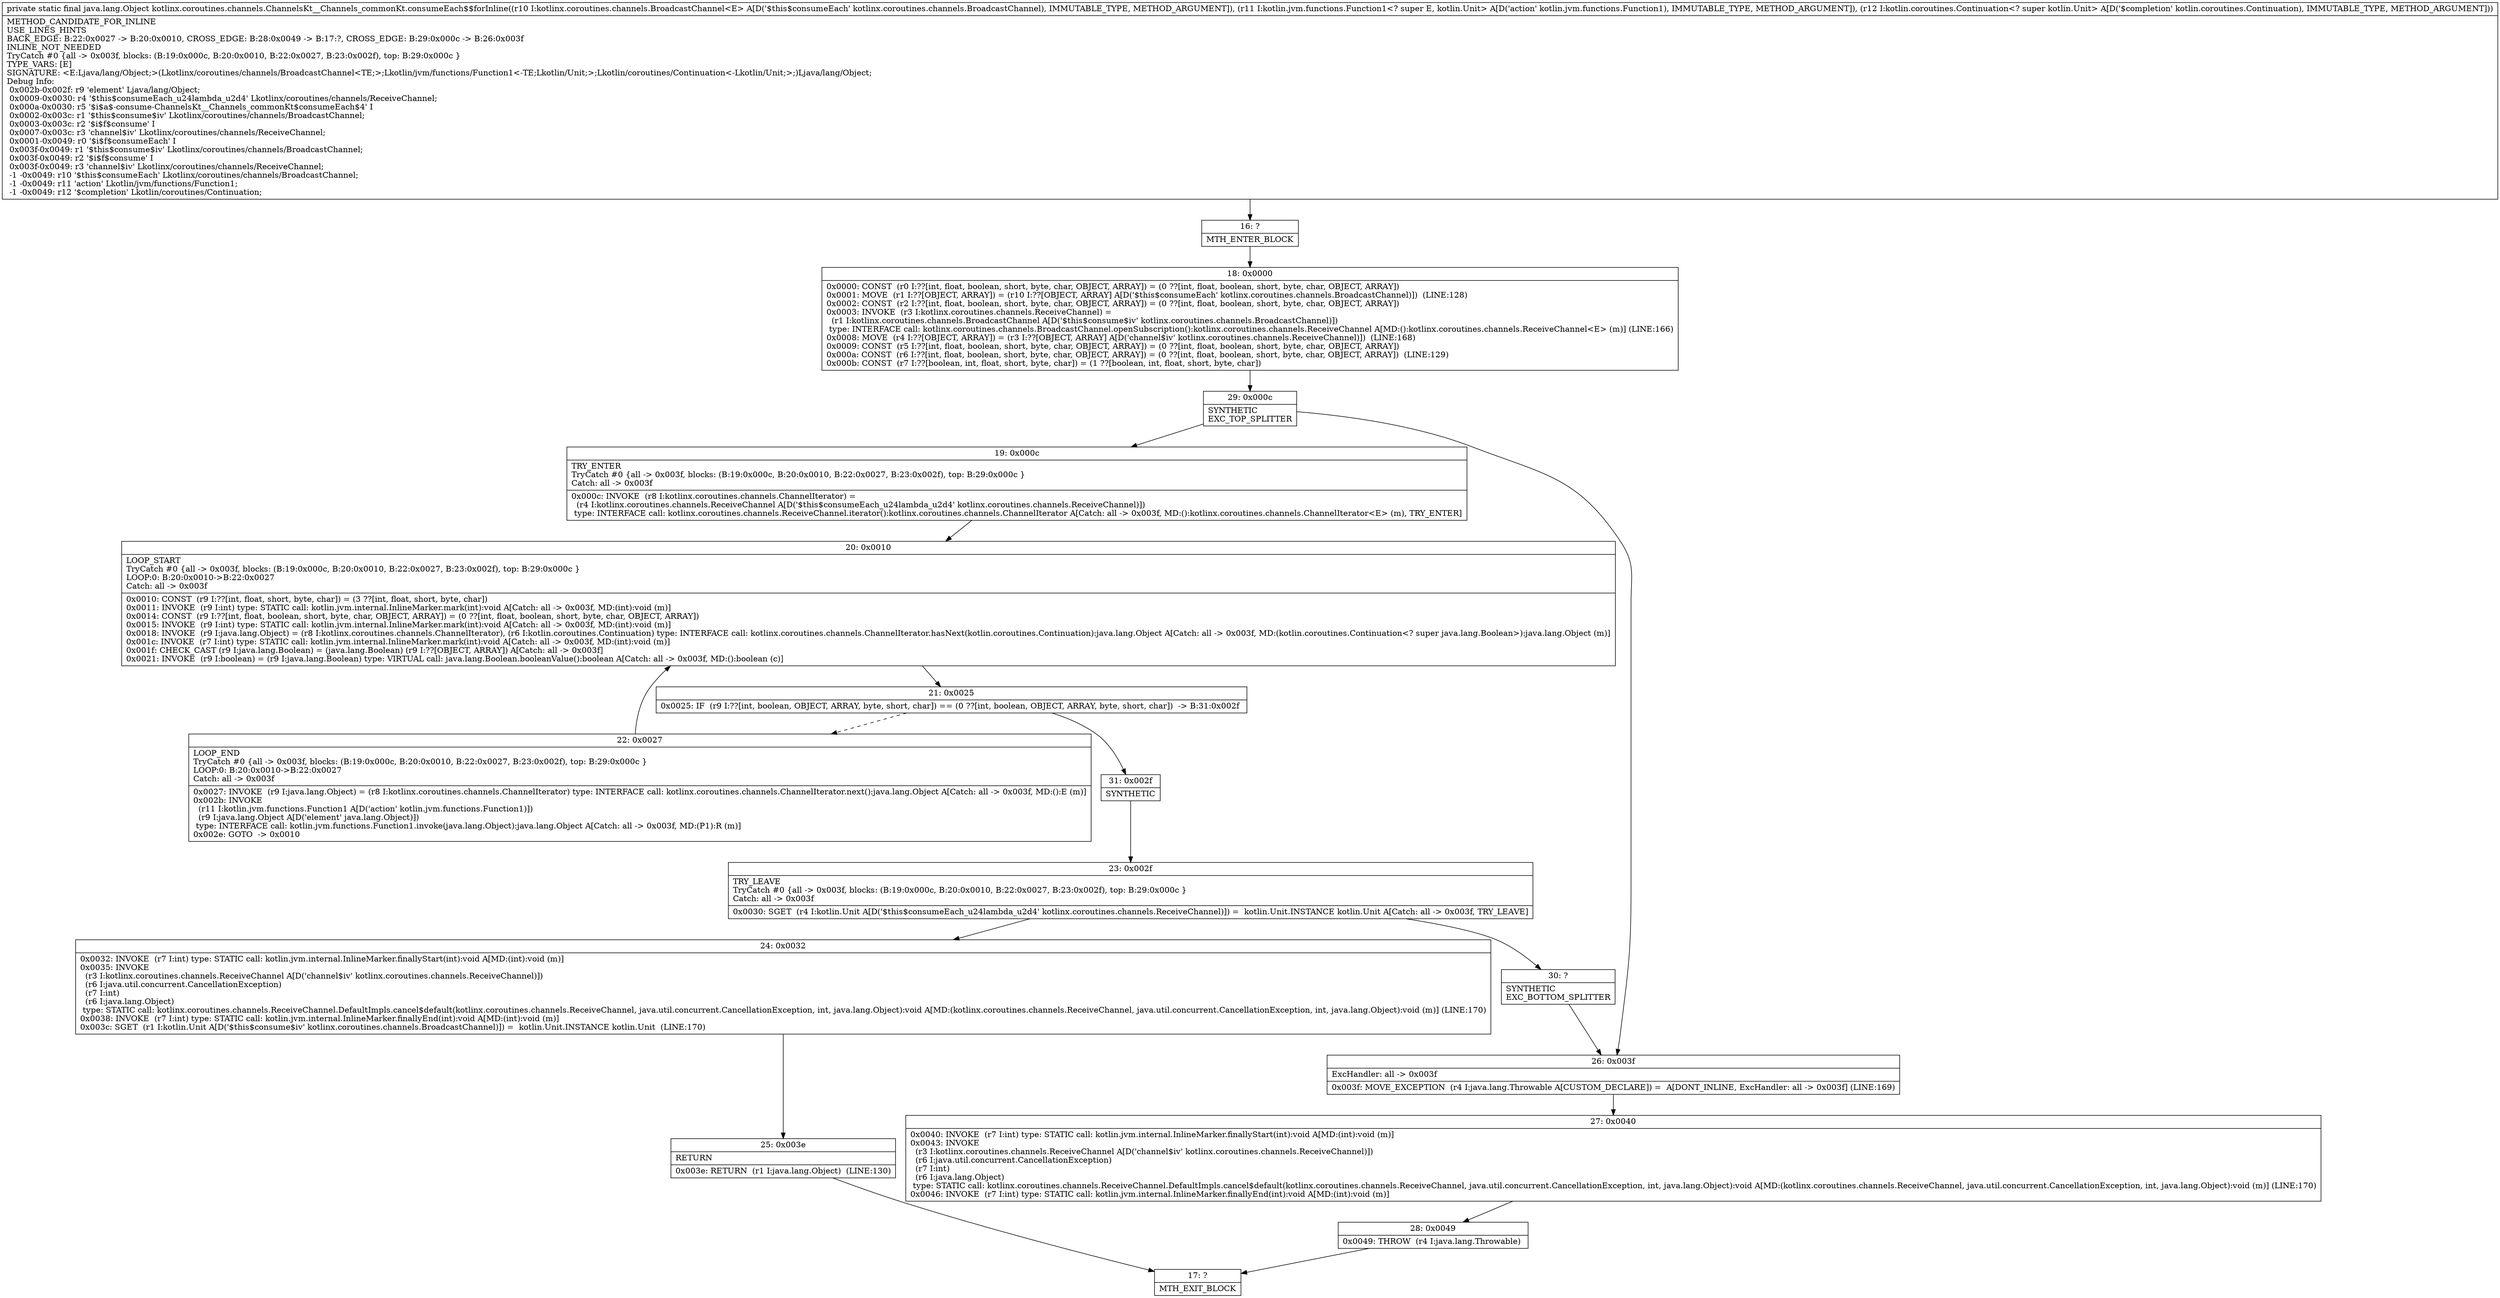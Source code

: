 digraph "CFG forkotlinx.coroutines.channels.ChannelsKt__Channels_commonKt.consumeEach$$forInline(Lkotlinx\/coroutines\/channels\/BroadcastChannel;Lkotlin\/jvm\/functions\/Function1;Lkotlin\/coroutines\/Continuation;)Ljava\/lang\/Object;" {
Node_16 [shape=record,label="{16\:\ ?|MTH_ENTER_BLOCK\l}"];
Node_18 [shape=record,label="{18\:\ 0x0000|0x0000: CONST  (r0 I:??[int, float, boolean, short, byte, char, OBJECT, ARRAY]) = (0 ??[int, float, boolean, short, byte, char, OBJECT, ARRAY]) \l0x0001: MOVE  (r1 I:??[OBJECT, ARRAY]) = (r10 I:??[OBJECT, ARRAY] A[D('$this$consumeEach' kotlinx.coroutines.channels.BroadcastChannel)])  (LINE:128)\l0x0002: CONST  (r2 I:??[int, float, boolean, short, byte, char, OBJECT, ARRAY]) = (0 ??[int, float, boolean, short, byte, char, OBJECT, ARRAY]) \l0x0003: INVOKE  (r3 I:kotlinx.coroutines.channels.ReceiveChannel) = \l  (r1 I:kotlinx.coroutines.channels.BroadcastChannel A[D('$this$consume$iv' kotlinx.coroutines.channels.BroadcastChannel)])\l type: INTERFACE call: kotlinx.coroutines.channels.BroadcastChannel.openSubscription():kotlinx.coroutines.channels.ReceiveChannel A[MD:():kotlinx.coroutines.channels.ReceiveChannel\<E\> (m)] (LINE:166)\l0x0008: MOVE  (r4 I:??[OBJECT, ARRAY]) = (r3 I:??[OBJECT, ARRAY] A[D('channel$iv' kotlinx.coroutines.channels.ReceiveChannel)])  (LINE:168)\l0x0009: CONST  (r5 I:??[int, float, boolean, short, byte, char, OBJECT, ARRAY]) = (0 ??[int, float, boolean, short, byte, char, OBJECT, ARRAY]) \l0x000a: CONST  (r6 I:??[int, float, boolean, short, byte, char, OBJECT, ARRAY]) = (0 ??[int, float, boolean, short, byte, char, OBJECT, ARRAY])  (LINE:129)\l0x000b: CONST  (r7 I:??[boolean, int, float, short, byte, char]) = (1 ??[boolean, int, float, short, byte, char]) \l}"];
Node_29 [shape=record,label="{29\:\ 0x000c|SYNTHETIC\lEXC_TOP_SPLITTER\l}"];
Node_19 [shape=record,label="{19\:\ 0x000c|TRY_ENTER\lTryCatch #0 \{all \-\> 0x003f, blocks: (B:19:0x000c, B:20:0x0010, B:22:0x0027, B:23:0x002f), top: B:29:0x000c \}\lCatch: all \-\> 0x003f\l|0x000c: INVOKE  (r8 I:kotlinx.coroutines.channels.ChannelIterator) = \l  (r4 I:kotlinx.coroutines.channels.ReceiveChannel A[D('$this$consumeEach_u24lambda_u2d4' kotlinx.coroutines.channels.ReceiveChannel)])\l type: INTERFACE call: kotlinx.coroutines.channels.ReceiveChannel.iterator():kotlinx.coroutines.channels.ChannelIterator A[Catch: all \-\> 0x003f, MD:():kotlinx.coroutines.channels.ChannelIterator\<E\> (m), TRY_ENTER]\l}"];
Node_20 [shape=record,label="{20\:\ 0x0010|LOOP_START\lTryCatch #0 \{all \-\> 0x003f, blocks: (B:19:0x000c, B:20:0x0010, B:22:0x0027, B:23:0x002f), top: B:29:0x000c \}\lLOOP:0: B:20:0x0010\-\>B:22:0x0027\lCatch: all \-\> 0x003f\l|0x0010: CONST  (r9 I:??[int, float, short, byte, char]) = (3 ??[int, float, short, byte, char]) \l0x0011: INVOKE  (r9 I:int) type: STATIC call: kotlin.jvm.internal.InlineMarker.mark(int):void A[Catch: all \-\> 0x003f, MD:(int):void (m)]\l0x0014: CONST  (r9 I:??[int, float, boolean, short, byte, char, OBJECT, ARRAY]) = (0 ??[int, float, boolean, short, byte, char, OBJECT, ARRAY]) \l0x0015: INVOKE  (r9 I:int) type: STATIC call: kotlin.jvm.internal.InlineMarker.mark(int):void A[Catch: all \-\> 0x003f, MD:(int):void (m)]\l0x0018: INVOKE  (r9 I:java.lang.Object) = (r8 I:kotlinx.coroutines.channels.ChannelIterator), (r6 I:kotlin.coroutines.Continuation) type: INTERFACE call: kotlinx.coroutines.channels.ChannelIterator.hasNext(kotlin.coroutines.Continuation):java.lang.Object A[Catch: all \-\> 0x003f, MD:(kotlin.coroutines.Continuation\<? super java.lang.Boolean\>):java.lang.Object (m)]\l0x001c: INVOKE  (r7 I:int) type: STATIC call: kotlin.jvm.internal.InlineMarker.mark(int):void A[Catch: all \-\> 0x003f, MD:(int):void (m)]\l0x001f: CHECK_CAST (r9 I:java.lang.Boolean) = (java.lang.Boolean) (r9 I:??[OBJECT, ARRAY]) A[Catch: all \-\> 0x003f]\l0x0021: INVOKE  (r9 I:boolean) = (r9 I:java.lang.Boolean) type: VIRTUAL call: java.lang.Boolean.booleanValue():boolean A[Catch: all \-\> 0x003f, MD:():boolean (c)]\l}"];
Node_21 [shape=record,label="{21\:\ 0x0025|0x0025: IF  (r9 I:??[int, boolean, OBJECT, ARRAY, byte, short, char]) == (0 ??[int, boolean, OBJECT, ARRAY, byte, short, char])  \-\> B:31:0x002f \l}"];
Node_22 [shape=record,label="{22\:\ 0x0027|LOOP_END\lTryCatch #0 \{all \-\> 0x003f, blocks: (B:19:0x000c, B:20:0x0010, B:22:0x0027, B:23:0x002f), top: B:29:0x000c \}\lLOOP:0: B:20:0x0010\-\>B:22:0x0027\lCatch: all \-\> 0x003f\l|0x0027: INVOKE  (r9 I:java.lang.Object) = (r8 I:kotlinx.coroutines.channels.ChannelIterator) type: INTERFACE call: kotlinx.coroutines.channels.ChannelIterator.next():java.lang.Object A[Catch: all \-\> 0x003f, MD:():E (m)]\l0x002b: INVOKE  \l  (r11 I:kotlin.jvm.functions.Function1 A[D('action' kotlin.jvm.functions.Function1)])\l  (r9 I:java.lang.Object A[D('element' java.lang.Object)])\l type: INTERFACE call: kotlin.jvm.functions.Function1.invoke(java.lang.Object):java.lang.Object A[Catch: all \-\> 0x003f, MD:(P1):R (m)]\l0x002e: GOTO  \-\> 0x0010 \l}"];
Node_31 [shape=record,label="{31\:\ 0x002f|SYNTHETIC\l}"];
Node_23 [shape=record,label="{23\:\ 0x002f|TRY_LEAVE\lTryCatch #0 \{all \-\> 0x003f, blocks: (B:19:0x000c, B:20:0x0010, B:22:0x0027, B:23:0x002f), top: B:29:0x000c \}\lCatch: all \-\> 0x003f\l|0x0030: SGET  (r4 I:kotlin.Unit A[D('$this$consumeEach_u24lambda_u2d4' kotlinx.coroutines.channels.ReceiveChannel)]) =  kotlin.Unit.INSTANCE kotlin.Unit A[Catch: all \-\> 0x003f, TRY_LEAVE]\l}"];
Node_24 [shape=record,label="{24\:\ 0x0032|0x0032: INVOKE  (r7 I:int) type: STATIC call: kotlin.jvm.internal.InlineMarker.finallyStart(int):void A[MD:(int):void (m)]\l0x0035: INVOKE  \l  (r3 I:kotlinx.coroutines.channels.ReceiveChannel A[D('channel$iv' kotlinx.coroutines.channels.ReceiveChannel)])\l  (r6 I:java.util.concurrent.CancellationException)\l  (r7 I:int)\l  (r6 I:java.lang.Object)\l type: STATIC call: kotlinx.coroutines.channels.ReceiveChannel.DefaultImpls.cancel$default(kotlinx.coroutines.channels.ReceiveChannel, java.util.concurrent.CancellationException, int, java.lang.Object):void A[MD:(kotlinx.coroutines.channels.ReceiveChannel, java.util.concurrent.CancellationException, int, java.lang.Object):void (m)] (LINE:170)\l0x0038: INVOKE  (r7 I:int) type: STATIC call: kotlin.jvm.internal.InlineMarker.finallyEnd(int):void A[MD:(int):void (m)]\l0x003c: SGET  (r1 I:kotlin.Unit A[D('$this$consume$iv' kotlinx.coroutines.channels.BroadcastChannel)]) =  kotlin.Unit.INSTANCE kotlin.Unit  (LINE:170)\l}"];
Node_25 [shape=record,label="{25\:\ 0x003e|RETURN\l|0x003e: RETURN  (r1 I:java.lang.Object)  (LINE:130)\l}"];
Node_17 [shape=record,label="{17\:\ ?|MTH_EXIT_BLOCK\l}"];
Node_30 [shape=record,label="{30\:\ ?|SYNTHETIC\lEXC_BOTTOM_SPLITTER\l}"];
Node_26 [shape=record,label="{26\:\ 0x003f|ExcHandler: all \-\> 0x003f\l|0x003f: MOVE_EXCEPTION  (r4 I:java.lang.Throwable A[CUSTOM_DECLARE]) =  A[DONT_INLINE, ExcHandler: all \-\> 0x003f] (LINE:169)\l}"];
Node_27 [shape=record,label="{27\:\ 0x0040|0x0040: INVOKE  (r7 I:int) type: STATIC call: kotlin.jvm.internal.InlineMarker.finallyStart(int):void A[MD:(int):void (m)]\l0x0043: INVOKE  \l  (r3 I:kotlinx.coroutines.channels.ReceiveChannel A[D('channel$iv' kotlinx.coroutines.channels.ReceiveChannel)])\l  (r6 I:java.util.concurrent.CancellationException)\l  (r7 I:int)\l  (r6 I:java.lang.Object)\l type: STATIC call: kotlinx.coroutines.channels.ReceiveChannel.DefaultImpls.cancel$default(kotlinx.coroutines.channels.ReceiveChannel, java.util.concurrent.CancellationException, int, java.lang.Object):void A[MD:(kotlinx.coroutines.channels.ReceiveChannel, java.util.concurrent.CancellationException, int, java.lang.Object):void (m)] (LINE:170)\l0x0046: INVOKE  (r7 I:int) type: STATIC call: kotlin.jvm.internal.InlineMarker.finallyEnd(int):void A[MD:(int):void (m)]\l}"];
Node_28 [shape=record,label="{28\:\ 0x0049|0x0049: THROW  (r4 I:java.lang.Throwable) \l}"];
MethodNode[shape=record,label="{private static final java.lang.Object kotlinx.coroutines.channels.ChannelsKt__Channels_commonKt.consumeEach$$forInline((r10 I:kotlinx.coroutines.channels.BroadcastChannel\<E\> A[D('$this$consumeEach' kotlinx.coroutines.channels.BroadcastChannel), IMMUTABLE_TYPE, METHOD_ARGUMENT]), (r11 I:kotlin.jvm.functions.Function1\<? super E, kotlin.Unit\> A[D('action' kotlin.jvm.functions.Function1), IMMUTABLE_TYPE, METHOD_ARGUMENT]), (r12 I:kotlin.coroutines.Continuation\<? super kotlin.Unit\> A[D('$completion' kotlin.coroutines.Continuation), IMMUTABLE_TYPE, METHOD_ARGUMENT]))  | METHOD_CANDIDATE_FOR_INLINE\lUSE_LINES_HINTS\lBACK_EDGE: B:22:0x0027 \-\> B:20:0x0010, CROSS_EDGE: B:28:0x0049 \-\> B:17:?, CROSS_EDGE: B:29:0x000c \-\> B:26:0x003f\lINLINE_NOT_NEEDED\lTryCatch #0 \{all \-\> 0x003f, blocks: (B:19:0x000c, B:20:0x0010, B:22:0x0027, B:23:0x002f), top: B:29:0x000c \}\lTYPE_VARS: [E]\lSIGNATURE: \<E:Ljava\/lang\/Object;\>(Lkotlinx\/coroutines\/channels\/BroadcastChannel\<TE;\>;Lkotlin\/jvm\/functions\/Function1\<\-TE;Lkotlin\/Unit;\>;Lkotlin\/coroutines\/Continuation\<\-Lkotlin\/Unit;\>;)Ljava\/lang\/Object;\lDebug Info:\l  0x002b\-0x002f: r9 'element' Ljava\/lang\/Object;\l  0x0009\-0x0030: r4 '$this$consumeEach_u24lambda_u2d4' Lkotlinx\/coroutines\/channels\/ReceiveChannel;\l  0x000a\-0x0030: r5 '$i$a$\-consume\-ChannelsKt__Channels_commonKt$consumeEach$4' I\l  0x0002\-0x003c: r1 '$this$consume$iv' Lkotlinx\/coroutines\/channels\/BroadcastChannel;\l  0x0003\-0x003c: r2 '$i$f$consume' I\l  0x0007\-0x003c: r3 'channel$iv' Lkotlinx\/coroutines\/channels\/ReceiveChannel;\l  0x0001\-0x0049: r0 '$i$f$consumeEach' I\l  0x003f\-0x0049: r1 '$this$consume$iv' Lkotlinx\/coroutines\/channels\/BroadcastChannel;\l  0x003f\-0x0049: r2 '$i$f$consume' I\l  0x003f\-0x0049: r3 'channel$iv' Lkotlinx\/coroutines\/channels\/ReceiveChannel;\l  \-1 \-0x0049: r10 '$this$consumeEach' Lkotlinx\/coroutines\/channels\/BroadcastChannel;\l  \-1 \-0x0049: r11 'action' Lkotlin\/jvm\/functions\/Function1;\l  \-1 \-0x0049: r12 '$completion' Lkotlin\/coroutines\/Continuation;\l}"];
MethodNode -> Node_16;Node_16 -> Node_18;
Node_18 -> Node_29;
Node_29 -> Node_19;
Node_29 -> Node_26;
Node_19 -> Node_20;
Node_20 -> Node_21;
Node_21 -> Node_22[style=dashed];
Node_21 -> Node_31;
Node_22 -> Node_20;
Node_31 -> Node_23;
Node_23 -> Node_24;
Node_23 -> Node_30;
Node_24 -> Node_25;
Node_25 -> Node_17;
Node_30 -> Node_26;
Node_26 -> Node_27;
Node_27 -> Node_28;
Node_28 -> Node_17;
}

